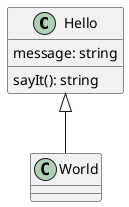 @startuml

class Hello {
 message: string
 sayIt(): string
}

class World {
}

World -up-|> Hello


@enduml